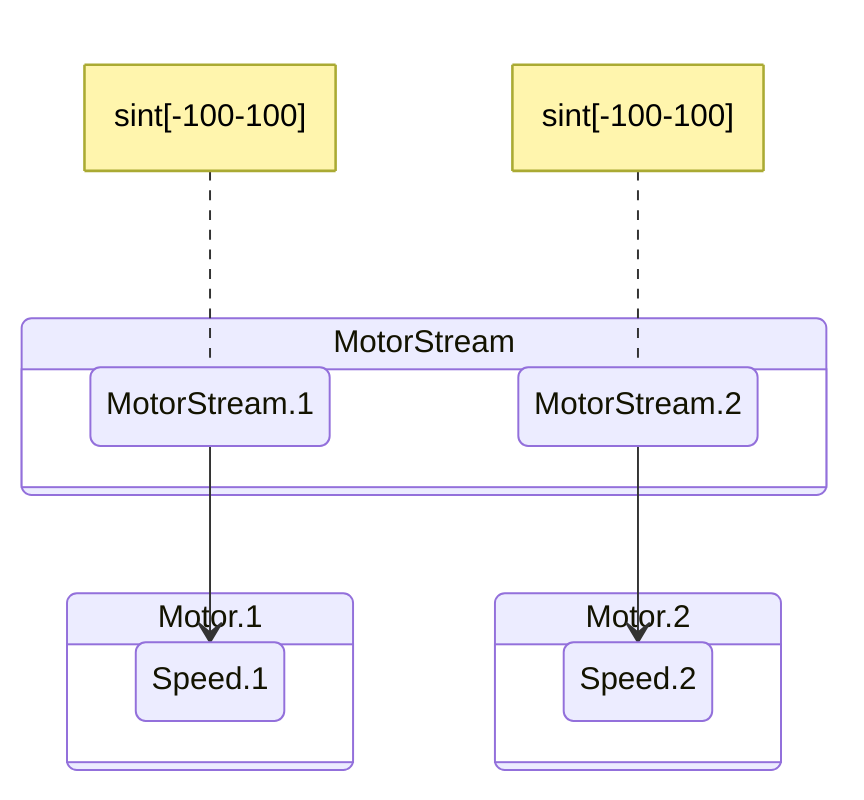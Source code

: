 stateDiagram-v2

   state MotorStream {
        MotorStream.1  note left of MotorStream.1 : sint[-100-100]
        MotorStream.2  note left of MotorStream.2 : sint[-100-100]
    } 

   

   state Motor.1 {
        Speed.1 
    }
    MotorStream.1 --> Speed.1


    state Motor.2 {
        Speed.2  
    }
    MotorStream.2 --> Speed.2